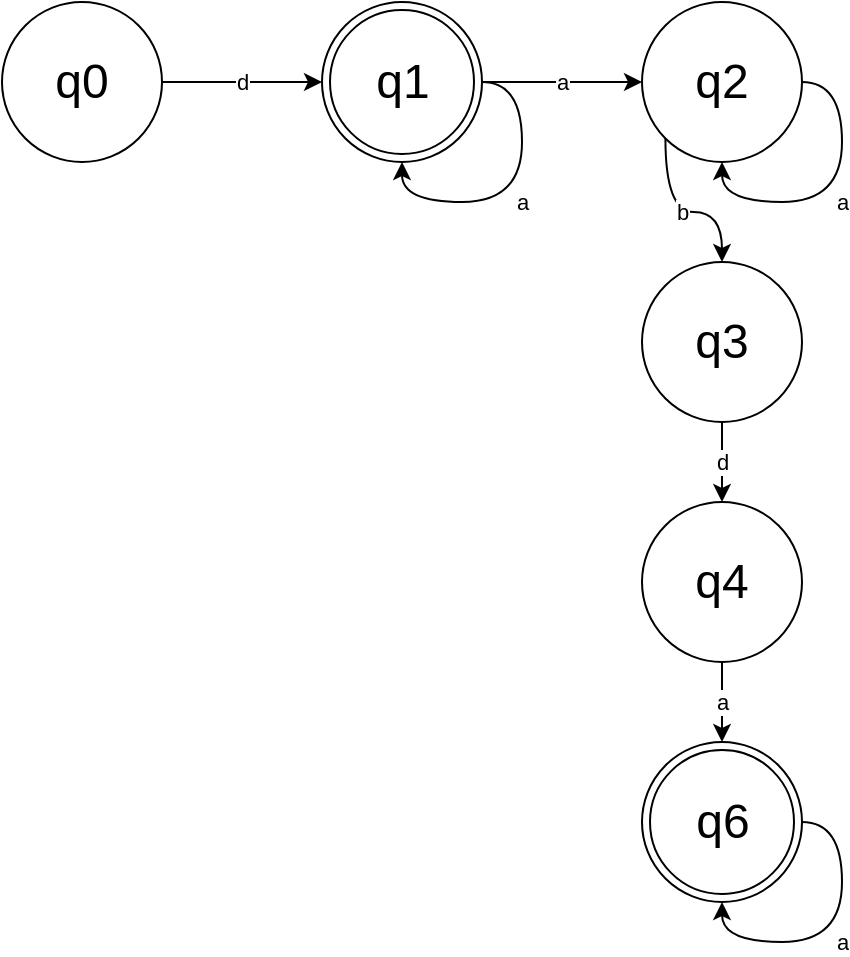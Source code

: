 <mxfile version="13.0.1" type="device"><diagram id="XklGvtMEFShdI6nq7ZvW" name="Page-1"><mxGraphModel dx="694" dy="739" grid="1" gridSize="10" guides="1" tooltips="1" connect="1" arrows="1" fold="1" page="1" pageScale="1" pageWidth="850" pageHeight="1100" math="0" shadow="0"><root><mxCell id="0"/><mxCell id="1" parent="0"/><mxCell id="zAzBzhu27bYJPSVSnmk5-1" value="a" style="edgeStyle=entityRelationEdgeStyle;rounded=0;orthogonalLoop=1;jettySize=auto;html=1;" edge="1" parent="1" source="U4FJCKTQ7RYuZWYvxm-Z-3" target="U4FJCKTQ7RYuZWYvxm-Z-5"><mxGeometry relative="1" as="geometry"/></mxCell><mxCell id="U4FJCKTQ7RYuZWYvxm-Z-3" value="&lt;font style=&quot;font-size: 24px&quot;&gt;q1&lt;/font&gt;" style="ellipse;html=1;shape=endState;aspect=fixed;" parent="1" vertex="1"><mxGeometry x="270" y="210" width="80" height="80" as="geometry"/></mxCell><mxCell id="zAzBzhu27bYJPSVSnmk5-12" value="b" style="edgeStyle=orthogonalEdgeStyle;curved=1;rounded=0;orthogonalLoop=1;jettySize=auto;html=1;exitX=0;exitY=1;exitDx=0;exitDy=0;" edge="1" parent="1" source="U4FJCKTQ7RYuZWYvxm-Z-5" target="zAzBzhu27bYJPSVSnmk5-9"><mxGeometry relative="1" as="geometry"/></mxCell><mxCell id="U4FJCKTQ7RYuZWYvxm-Z-5" value="&lt;font style=&quot;font-size: 24px&quot;&gt;q2&lt;/font&gt;" style="ellipse;whiteSpace=wrap;html=1;aspect=fixed;" parent="1" vertex="1"><mxGeometry x="430" y="210" width="80" height="80" as="geometry"/></mxCell><mxCell id="zAzBzhu27bYJPSVSnmk5-3" value="a" style="edgeStyle=orthogonalEdgeStyle;curved=1;rounded=0;orthogonalLoop=1;jettySize=auto;html=1;exitX=1;exitY=0.5;exitDx=0;exitDy=0;entryX=0.5;entryY=1;entryDx=0;entryDy=0;" edge="1" parent="1" source="U4FJCKTQ7RYuZWYvxm-Z-5" target="U4FJCKTQ7RYuZWYvxm-Z-5"><mxGeometry relative="1" as="geometry"/></mxCell><mxCell id="zAzBzhu27bYJPSVSnmk5-5" value="d" style="edgeStyle=orthogonalEdgeStyle;curved=1;rounded=0;orthogonalLoop=1;jettySize=auto;html=1;exitX=1;exitY=0.5;exitDx=0;exitDy=0;" edge="1" parent="1" source="zAzBzhu27bYJPSVSnmk5-4" target="U4FJCKTQ7RYuZWYvxm-Z-3"><mxGeometry relative="1" as="geometry"/></mxCell><mxCell id="zAzBzhu27bYJPSVSnmk5-4" value="&lt;font style=&quot;font-size: 24px&quot;&gt;q0&lt;/font&gt;" style="ellipse;whiteSpace=wrap;html=1;aspect=fixed;" vertex="1" parent="1"><mxGeometry x="110" y="210" width="80" height="80" as="geometry"/></mxCell><mxCell id="zAzBzhu27bYJPSVSnmk5-8" value="&lt;font style=&quot;font-size: 24px&quot;&gt;q6&lt;/font&gt;" style="ellipse;html=1;shape=endState;aspect=fixed;" vertex="1" parent="1"><mxGeometry x="430" y="580" width="80" height="80" as="geometry"/></mxCell><mxCell id="zAzBzhu27bYJPSVSnmk5-13" value="d" style="edgeStyle=orthogonalEdgeStyle;curved=1;rounded=0;orthogonalLoop=1;jettySize=auto;html=1;exitX=0.5;exitY=1;exitDx=0;exitDy=0;" edge="1" parent="1" source="zAzBzhu27bYJPSVSnmk5-9" target="zAzBzhu27bYJPSVSnmk5-10"><mxGeometry relative="1" as="geometry"/></mxCell><mxCell id="zAzBzhu27bYJPSVSnmk5-9" value="&lt;font style=&quot;font-size: 24px&quot;&gt;q3&lt;/font&gt;" style="ellipse;whiteSpace=wrap;html=1;aspect=fixed;" vertex="1" parent="1"><mxGeometry x="430" y="340" width="80" height="80" as="geometry"/></mxCell><mxCell id="zAzBzhu27bYJPSVSnmk5-16" value="a" style="edgeStyle=orthogonalEdgeStyle;curved=1;rounded=0;orthogonalLoop=1;jettySize=auto;html=1;exitX=0.5;exitY=1;exitDx=0;exitDy=0;" edge="1" parent="1" source="zAzBzhu27bYJPSVSnmk5-10" target="zAzBzhu27bYJPSVSnmk5-8"><mxGeometry relative="1" as="geometry"/></mxCell><mxCell id="zAzBzhu27bYJPSVSnmk5-10" value="&lt;font style=&quot;font-size: 24px&quot;&gt;q4&lt;/font&gt;" style="ellipse;whiteSpace=wrap;html=1;aspect=fixed;" vertex="1" parent="1"><mxGeometry x="430" y="460" width="80" height="80" as="geometry"/></mxCell><mxCell id="zAzBzhu27bYJPSVSnmk5-17" value="a" style="edgeStyle=orthogonalEdgeStyle;curved=1;rounded=0;orthogonalLoop=1;jettySize=auto;html=1;exitX=1;exitY=0.5;exitDx=0;exitDy=0;entryX=0.5;entryY=1;entryDx=0;entryDy=0;" edge="1" parent="1" source="zAzBzhu27bYJPSVSnmk5-8" target="zAzBzhu27bYJPSVSnmk5-8"><mxGeometry relative="1" as="geometry"/></mxCell><mxCell id="zAzBzhu27bYJPSVSnmk5-18" value="a" style="edgeStyle=orthogonalEdgeStyle;curved=1;rounded=0;orthogonalLoop=1;jettySize=auto;html=1;exitX=1;exitY=0.5;exitDx=0;exitDy=0;" edge="1" parent="1" source="U4FJCKTQ7RYuZWYvxm-Z-3" target="U4FJCKTQ7RYuZWYvxm-Z-3"><mxGeometry relative="1" as="geometry"/></mxCell></root></mxGraphModel></diagram></mxfile>